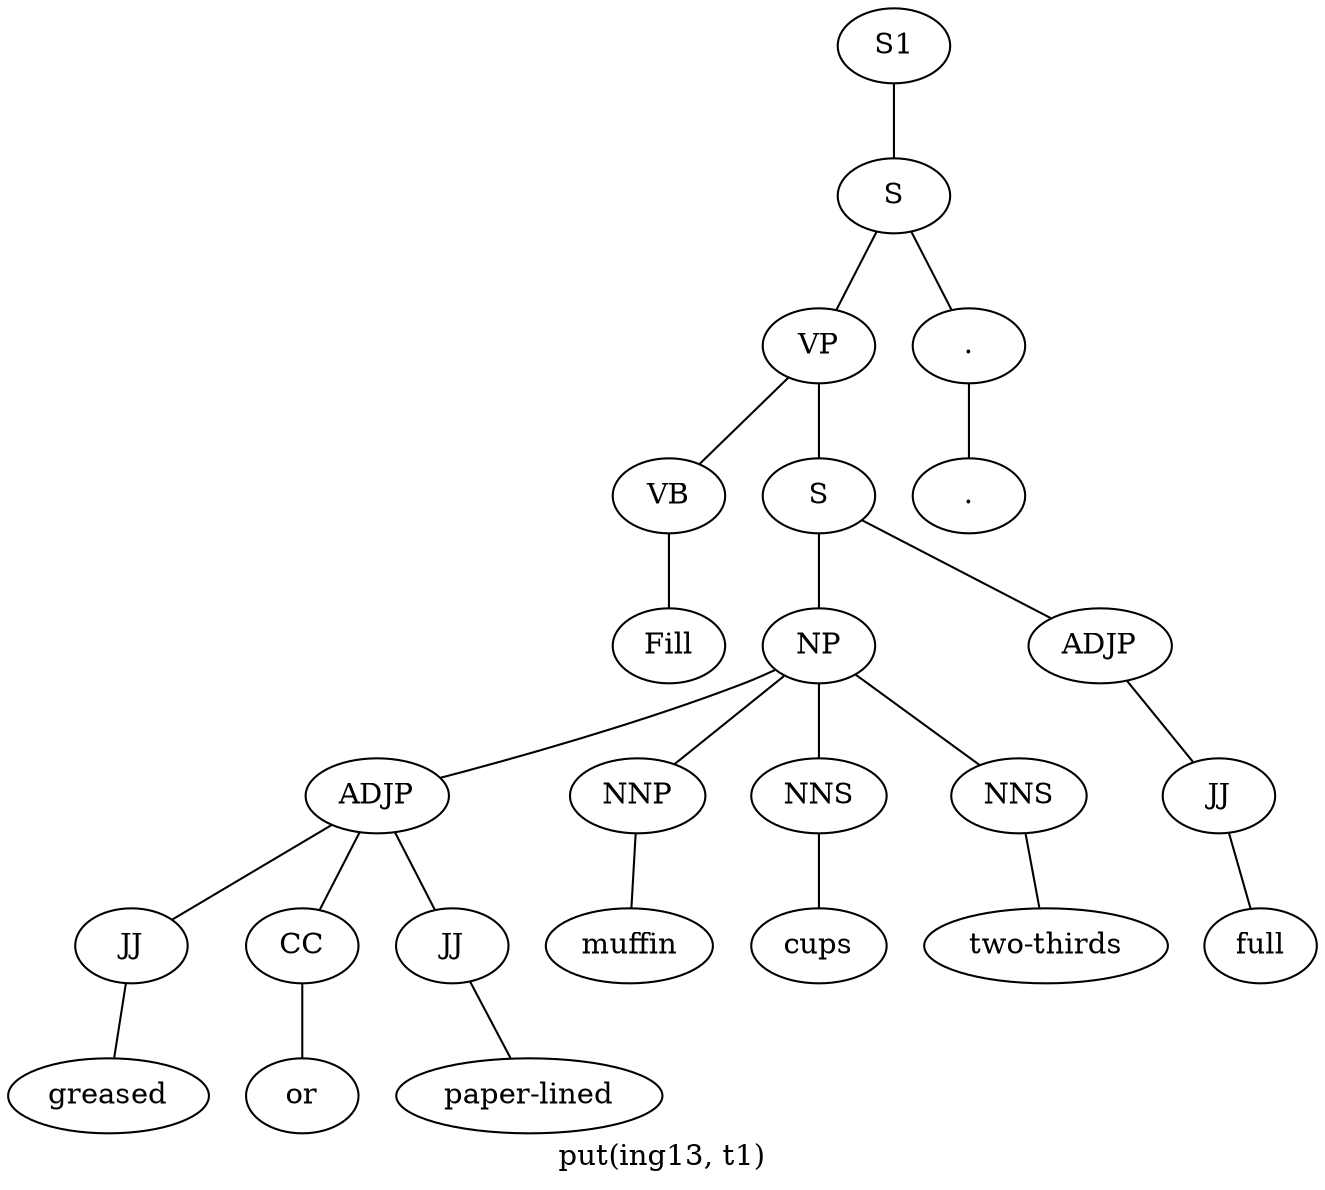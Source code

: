 graph SyntaxGraph {
	label = "put(ing13, t1)";
	Node0 [label="S1"];
	Node1 [label="S"];
	Node2 [label="VP"];
	Node3 [label="VB"];
	Node4 [label="Fill"];
	Node5 [label="S"];
	Node6 [label="NP"];
	Node7 [label="ADJP"];
	Node8 [label="JJ"];
	Node9 [label="greased"];
	Node10 [label="CC"];
	Node11 [label="or"];
	Node12 [label="JJ"];
	Node13 [label="paper-lined"];
	Node14 [label="NNP"];
	Node15 [label="muffin"];
	Node16 [label="NNS"];
	Node17 [label="cups"];
	Node18 [label="NNS"];
	Node19 [label="two-thirds"];
	Node20 [label="ADJP"];
	Node21 [label="JJ"];
	Node22 [label="full"];
	Node23 [label="."];
	Node24 [label="."];

	Node0 -- Node1;
	Node1 -- Node2;
	Node1 -- Node23;
	Node2 -- Node3;
	Node2 -- Node5;
	Node3 -- Node4;
	Node5 -- Node6;
	Node5 -- Node20;
	Node6 -- Node7;
	Node6 -- Node14;
	Node6 -- Node16;
	Node6 -- Node18;
	Node7 -- Node8;
	Node7 -- Node10;
	Node7 -- Node12;
	Node8 -- Node9;
	Node10 -- Node11;
	Node12 -- Node13;
	Node14 -- Node15;
	Node16 -- Node17;
	Node18 -- Node19;
	Node20 -- Node21;
	Node21 -- Node22;
	Node23 -- Node24;
}